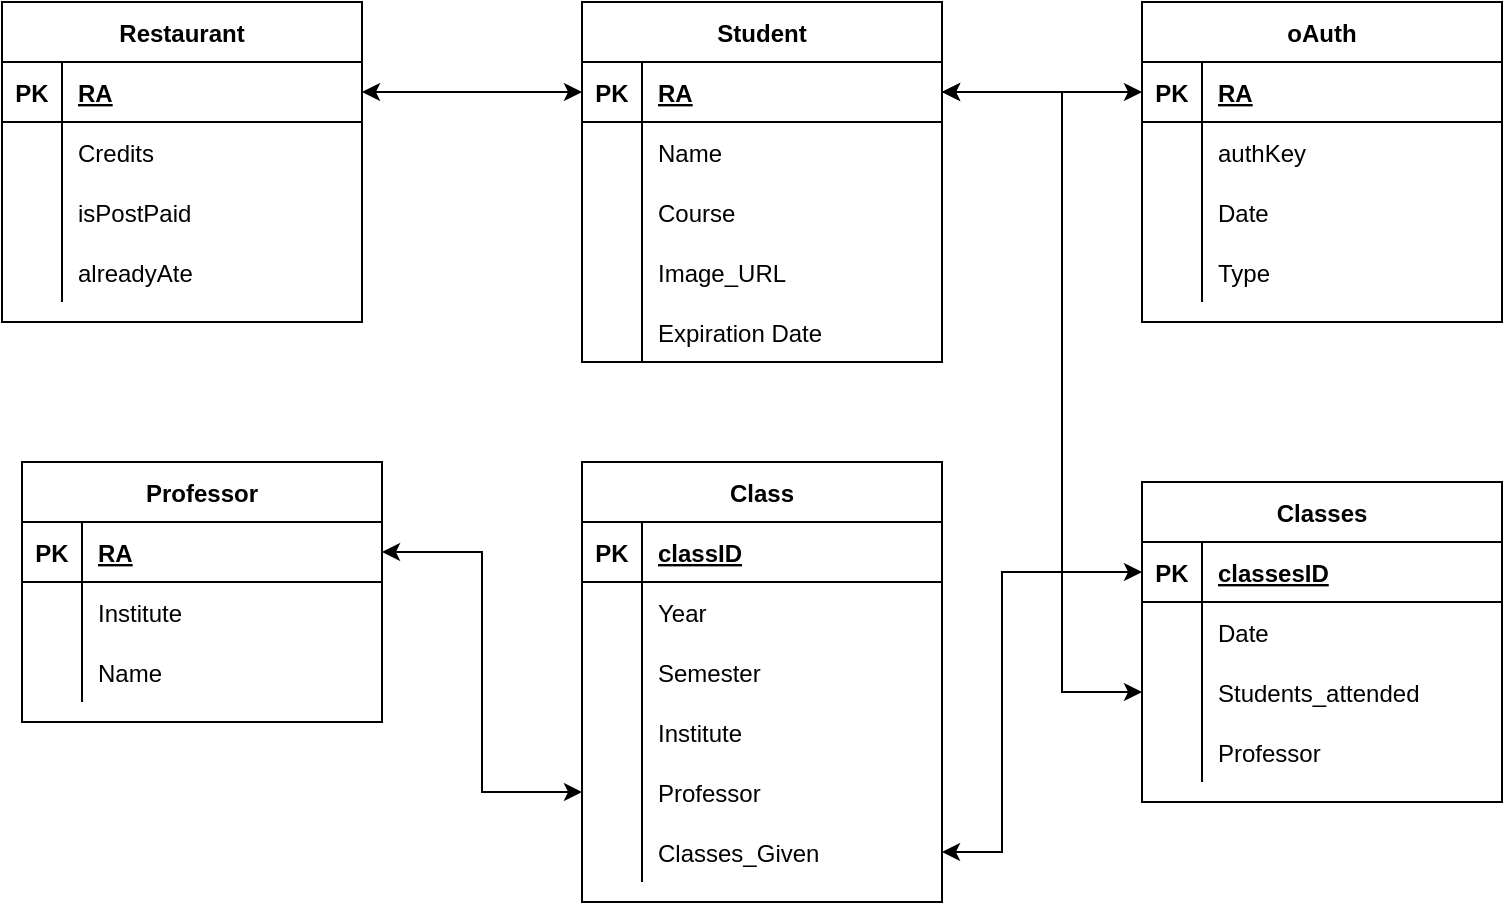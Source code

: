 <mxfile version="20.3.7" type="device"><diagram id="R2lEEEUBdFMjLlhIrx00" name="Page-1"><mxGraphModel dx="1422" dy="702" grid="1" gridSize="10" guides="1" tooltips="1" connect="1" arrows="1" fold="1" page="1" pageScale="1" pageWidth="850" pageHeight="1100" background="#ffffff" math="0" shadow="0" extFonts="Permanent Marker^https://fonts.googleapis.com/css?family=Permanent+Marker"><root><mxCell id="0"/><mxCell id="1" parent="0"/><mxCell id="dVLgnUYZjpzbFVdIyu8G-1" value="Student" style="shape=table;startSize=30;container=1;collapsible=1;childLayout=tableLayout;fixedRows=1;rowLines=0;fontStyle=1;align=center;resizeLast=1;" vertex="1" parent="1"><mxGeometry x="350" y="50" width="180" height="180" as="geometry"/></mxCell><mxCell id="dVLgnUYZjpzbFVdIyu8G-2" value="" style="shape=tableRow;horizontal=0;startSize=0;swimlaneHead=0;swimlaneBody=0;fillColor=none;collapsible=0;dropTarget=0;points=[[0,0.5],[1,0.5]];portConstraint=eastwest;top=0;left=0;right=0;bottom=1;" vertex="1" parent="dVLgnUYZjpzbFVdIyu8G-1"><mxGeometry y="30" width="180" height="30" as="geometry"/></mxCell><mxCell id="dVLgnUYZjpzbFVdIyu8G-3" value="PK" style="shape=partialRectangle;connectable=0;fillColor=none;top=0;left=0;bottom=0;right=0;fontStyle=1;overflow=hidden;" vertex="1" parent="dVLgnUYZjpzbFVdIyu8G-2"><mxGeometry width="30" height="30" as="geometry"><mxRectangle width="30" height="30" as="alternateBounds"/></mxGeometry></mxCell><mxCell id="dVLgnUYZjpzbFVdIyu8G-4" value="RA" style="shape=partialRectangle;connectable=0;fillColor=none;top=0;left=0;bottom=0;right=0;align=left;spacingLeft=6;fontStyle=5;overflow=hidden;" vertex="1" parent="dVLgnUYZjpzbFVdIyu8G-2"><mxGeometry x="30" width="150" height="30" as="geometry"><mxRectangle width="150" height="30" as="alternateBounds"/></mxGeometry></mxCell><mxCell id="dVLgnUYZjpzbFVdIyu8G-5" value="" style="shape=tableRow;horizontal=0;startSize=0;swimlaneHead=0;swimlaneBody=0;fillColor=none;collapsible=0;dropTarget=0;points=[[0,0.5],[1,0.5]];portConstraint=eastwest;top=0;left=0;right=0;bottom=0;" vertex="1" parent="dVLgnUYZjpzbFVdIyu8G-1"><mxGeometry y="60" width="180" height="30" as="geometry"/></mxCell><mxCell id="dVLgnUYZjpzbFVdIyu8G-6" value="" style="shape=partialRectangle;connectable=0;fillColor=none;top=0;left=0;bottom=0;right=0;editable=1;overflow=hidden;" vertex="1" parent="dVLgnUYZjpzbFVdIyu8G-5"><mxGeometry width="30" height="30" as="geometry"><mxRectangle width="30" height="30" as="alternateBounds"/></mxGeometry></mxCell><mxCell id="dVLgnUYZjpzbFVdIyu8G-7" value="Name" style="shape=partialRectangle;connectable=0;fillColor=none;top=0;left=0;bottom=0;right=0;align=left;spacingLeft=6;overflow=hidden;" vertex="1" parent="dVLgnUYZjpzbFVdIyu8G-5"><mxGeometry x="30" width="150" height="30" as="geometry"><mxRectangle width="150" height="30" as="alternateBounds"/></mxGeometry></mxCell><mxCell id="dVLgnUYZjpzbFVdIyu8G-8" value="" style="shape=tableRow;horizontal=0;startSize=0;swimlaneHead=0;swimlaneBody=0;fillColor=none;collapsible=0;dropTarget=0;points=[[0,0.5],[1,0.5]];portConstraint=eastwest;top=0;left=0;right=0;bottom=0;" vertex="1" parent="dVLgnUYZjpzbFVdIyu8G-1"><mxGeometry y="90" width="180" height="30" as="geometry"/></mxCell><mxCell id="dVLgnUYZjpzbFVdIyu8G-9" value="" style="shape=partialRectangle;connectable=0;fillColor=none;top=0;left=0;bottom=0;right=0;editable=1;overflow=hidden;" vertex="1" parent="dVLgnUYZjpzbFVdIyu8G-8"><mxGeometry width="30" height="30" as="geometry"><mxRectangle width="30" height="30" as="alternateBounds"/></mxGeometry></mxCell><mxCell id="dVLgnUYZjpzbFVdIyu8G-10" value="Course" style="shape=partialRectangle;connectable=0;fillColor=none;top=0;left=0;bottom=0;right=0;align=left;spacingLeft=6;overflow=hidden;" vertex="1" parent="dVLgnUYZjpzbFVdIyu8G-8"><mxGeometry x="30" width="150" height="30" as="geometry"><mxRectangle width="150" height="30" as="alternateBounds"/></mxGeometry></mxCell><mxCell id="dVLgnUYZjpzbFVdIyu8G-11" value="" style="shape=tableRow;horizontal=0;startSize=0;swimlaneHead=0;swimlaneBody=0;fillColor=none;collapsible=0;dropTarget=0;points=[[0,0.5],[1,0.5]];portConstraint=eastwest;top=0;left=0;right=0;bottom=0;" vertex="1" parent="dVLgnUYZjpzbFVdIyu8G-1"><mxGeometry y="120" width="180" height="30" as="geometry"/></mxCell><mxCell id="dVLgnUYZjpzbFVdIyu8G-12" value="" style="shape=partialRectangle;connectable=0;fillColor=none;top=0;left=0;bottom=0;right=0;editable=1;overflow=hidden;" vertex="1" parent="dVLgnUYZjpzbFVdIyu8G-11"><mxGeometry width="30" height="30" as="geometry"><mxRectangle width="30" height="30" as="alternateBounds"/></mxGeometry></mxCell><mxCell id="dVLgnUYZjpzbFVdIyu8G-13" value="Image_URL" style="shape=partialRectangle;connectable=0;fillColor=none;top=0;left=0;bottom=0;right=0;align=left;spacingLeft=6;overflow=hidden;" vertex="1" parent="dVLgnUYZjpzbFVdIyu8G-11"><mxGeometry x="30" width="150" height="30" as="geometry"><mxRectangle width="150" height="30" as="alternateBounds"/></mxGeometry></mxCell><mxCell id="dVLgnUYZjpzbFVdIyu8G-28" style="shape=tableRow;horizontal=0;startSize=0;swimlaneHead=0;swimlaneBody=0;fillColor=none;collapsible=0;dropTarget=0;points=[[0,0.5],[1,0.5]];portConstraint=eastwest;top=0;left=0;right=0;bottom=0;" vertex="1" parent="dVLgnUYZjpzbFVdIyu8G-1"><mxGeometry y="150" width="180" height="30" as="geometry"/></mxCell><mxCell id="dVLgnUYZjpzbFVdIyu8G-29" style="shape=partialRectangle;connectable=0;fillColor=none;top=0;left=0;bottom=0;right=0;editable=1;overflow=hidden;" vertex="1" parent="dVLgnUYZjpzbFVdIyu8G-28"><mxGeometry width="30" height="30" as="geometry"><mxRectangle width="30" height="30" as="alternateBounds"/></mxGeometry></mxCell><mxCell id="dVLgnUYZjpzbFVdIyu8G-30" value="Expiration Date" style="shape=partialRectangle;connectable=0;fillColor=none;top=0;left=0;bottom=0;right=0;align=left;spacingLeft=6;overflow=hidden;" vertex="1" parent="dVLgnUYZjpzbFVdIyu8G-28"><mxGeometry x="30" width="150" height="30" as="geometry"><mxRectangle width="150" height="30" as="alternateBounds"/></mxGeometry></mxCell><mxCell id="dVLgnUYZjpzbFVdIyu8G-14" value="oAuth" style="shape=table;startSize=30;container=1;collapsible=1;childLayout=tableLayout;fixedRows=1;rowLines=0;fontStyle=1;align=center;resizeLast=1;" vertex="1" parent="1"><mxGeometry x="630" y="50" width="180" height="160" as="geometry"/></mxCell><mxCell id="dVLgnUYZjpzbFVdIyu8G-15" value="" style="shape=tableRow;horizontal=0;startSize=0;swimlaneHead=0;swimlaneBody=0;fillColor=none;collapsible=0;dropTarget=0;points=[[0,0.5],[1,0.5]];portConstraint=eastwest;top=0;left=0;right=0;bottom=1;" vertex="1" parent="dVLgnUYZjpzbFVdIyu8G-14"><mxGeometry y="30" width="180" height="30" as="geometry"/></mxCell><mxCell id="dVLgnUYZjpzbFVdIyu8G-16" value="PK" style="shape=partialRectangle;connectable=0;fillColor=none;top=0;left=0;bottom=0;right=0;fontStyle=1;overflow=hidden;" vertex="1" parent="dVLgnUYZjpzbFVdIyu8G-15"><mxGeometry width="30" height="30" as="geometry"><mxRectangle width="30" height="30" as="alternateBounds"/></mxGeometry></mxCell><mxCell id="dVLgnUYZjpzbFVdIyu8G-17" value="RA" style="shape=partialRectangle;connectable=0;fillColor=none;top=0;left=0;bottom=0;right=0;align=left;spacingLeft=6;fontStyle=5;overflow=hidden;" vertex="1" parent="dVLgnUYZjpzbFVdIyu8G-15"><mxGeometry x="30" width="150" height="30" as="geometry"><mxRectangle width="150" height="30" as="alternateBounds"/></mxGeometry></mxCell><mxCell id="dVLgnUYZjpzbFVdIyu8G-18" value="" style="shape=tableRow;horizontal=0;startSize=0;swimlaneHead=0;swimlaneBody=0;fillColor=none;collapsible=0;dropTarget=0;points=[[0,0.5],[1,0.5]];portConstraint=eastwest;top=0;left=0;right=0;bottom=0;" vertex="1" parent="dVLgnUYZjpzbFVdIyu8G-14"><mxGeometry y="60" width="180" height="30" as="geometry"/></mxCell><mxCell id="dVLgnUYZjpzbFVdIyu8G-19" value="" style="shape=partialRectangle;connectable=0;fillColor=none;top=0;left=0;bottom=0;right=0;editable=1;overflow=hidden;" vertex="1" parent="dVLgnUYZjpzbFVdIyu8G-18"><mxGeometry width="30" height="30" as="geometry"><mxRectangle width="30" height="30" as="alternateBounds"/></mxGeometry></mxCell><mxCell id="dVLgnUYZjpzbFVdIyu8G-20" value="authKey" style="shape=partialRectangle;connectable=0;fillColor=none;top=0;left=0;bottom=0;right=0;align=left;spacingLeft=6;overflow=hidden;" vertex="1" parent="dVLgnUYZjpzbFVdIyu8G-18"><mxGeometry x="30" width="150" height="30" as="geometry"><mxRectangle width="150" height="30" as="alternateBounds"/></mxGeometry></mxCell><mxCell id="dVLgnUYZjpzbFVdIyu8G-21" value="" style="shape=tableRow;horizontal=0;startSize=0;swimlaneHead=0;swimlaneBody=0;fillColor=none;collapsible=0;dropTarget=0;points=[[0,0.5],[1,0.5]];portConstraint=eastwest;top=0;left=0;right=0;bottom=0;" vertex="1" parent="dVLgnUYZjpzbFVdIyu8G-14"><mxGeometry y="90" width="180" height="30" as="geometry"/></mxCell><mxCell id="dVLgnUYZjpzbFVdIyu8G-22" value="" style="shape=partialRectangle;connectable=0;fillColor=none;top=0;left=0;bottom=0;right=0;editable=1;overflow=hidden;" vertex="1" parent="dVLgnUYZjpzbFVdIyu8G-21"><mxGeometry width="30" height="30" as="geometry"><mxRectangle width="30" height="30" as="alternateBounds"/></mxGeometry></mxCell><mxCell id="dVLgnUYZjpzbFVdIyu8G-23" value="Date" style="shape=partialRectangle;connectable=0;fillColor=none;top=0;left=0;bottom=0;right=0;align=left;spacingLeft=6;overflow=hidden;" vertex="1" parent="dVLgnUYZjpzbFVdIyu8G-21"><mxGeometry x="30" width="150" height="30" as="geometry"><mxRectangle width="150" height="30" as="alternateBounds"/></mxGeometry></mxCell><mxCell id="dVLgnUYZjpzbFVdIyu8G-24" value="" style="shape=tableRow;horizontal=0;startSize=0;swimlaneHead=0;swimlaneBody=0;fillColor=none;collapsible=0;dropTarget=0;points=[[0,0.5],[1,0.5]];portConstraint=eastwest;top=0;left=0;right=0;bottom=0;" vertex="1" parent="dVLgnUYZjpzbFVdIyu8G-14"><mxGeometry y="120" width="180" height="30" as="geometry"/></mxCell><mxCell id="dVLgnUYZjpzbFVdIyu8G-25" value="" style="shape=partialRectangle;connectable=0;fillColor=none;top=0;left=0;bottom=0;right=0;editable=1;overflow=hidden;" vertex="1" parent="dVLgnUYZjpzbFVdIyu8G-24"><mxGeometry width="30" height="30" as="geometry"><mxRectangle width="30" height="30" as="alternateBounds"/></mxGeometry></mxCell><mxCell id="dVLgnUYZjpzbFVdIyu8G-26" value="Type" style="shape=partialRectangle;connectable=0;fillColor=none;top=0;left=0;bottom=0;right=0;align=left;spacingLeft=6;overflow=hidden;" vertex="1" parent="dVLgnUYZjpzbFVdIyu8G-24"><mxGeometry x="30" width="150" height="30" as="geometry"><mxRectangle width="150" height="30" as="alternateBounds"/></mxGeometry></mxCell><mxCell id="dVLgnUYZjpzbFVdIyu8G-31" value="Professor" style="shape=table;startSize=30;container=1;collapsible=1;childLayout=tableLayout;fixedRows=1;rowLines=0;fontStyle=1;align=center;resizeLast=1;sketch=0;" vertex="1" parent="1"><mxGeometry x="70" y="280" width="180" height="130" as="geometry"/></mxCell><mxCell id="dVLgnUYZjpzbFVdIyu8G-32" value="" style="shape=tableRow;horizontal=0;startSize=0;swimlaneHead=0;swimlaneBody=0;fillColor=none;collapsible=0;dropTarget=0;points=[[0,0.5],[1,0.5]];portConstraint=eastwest;top=0;left=0;right=0;bottom=1;sketch=0;" vertex="1" parent="dVLgnUYZjpzbFVdIyu8G-31"><mxGeometry y="30" width="180" height="30" as="geometry"/></mxCell><mxCell id="dVLgnUYZjpzbFVdIyu8G-33" value="PK" style="shape=partialRectangle;connectable=0;fillColor=none;top=0;left=0;bottom=0;right=0;fontStyle=1;overflow=hidden;sketch=0;" vertex="1" parent="dVLgnUYZjpzbFVdIyu8G-32"><mxGeometry width="30" height="30" as="geometry"><mxRectangle width="30" height="30" as="alternateBounds"/></mxGeometry></mxCell><mxCell id="dVLgnUYZjpzbFVdIyu8G-34" value="RA" style="shape=partialRectangle;connectable=0;fillColor=none;top=0;left=0;bottom=0;right=0;align=left;spacingLeft=6;fontStyle=5;overflow=hidden;sketch=0;" vertex="1" parent="dVLgnUYZjpzbFVdIyu8G-32"><mxGeometry x="30" width="150" height="30" as="geometry"><mxRectangle width="150" height="30" as="alternateBounds"/></mxGeometry></mxCell><mxCell id="dVLgnUYZjpzbFVdIyu8G-35" value="" style="shape=tableRow;horizontal=0;startSize=0;swimlaneHead=0;swimlaneBody=0;fillColor=none;collapsible=0;dropTarget=0;points=[[0,0.5],[1,0.5]];portConstraint=eastwest;top=0;left=0;right=0;bottom=0;sketch=0;" vertex="1" parent="dVLgnUYZjpzbFVdIyu8G-31"><mxGeometry y="60" width="180" height="30" as="geometry"/></mxCell><mxCell id="dVLgnUYZjpzbFVdIyu8G-36" value="" style="shape=partialRectangle;connectable=0;fillColor=none;top=0;left=0;bottom=0;right=0;editable=1;overflow=hidden;sketch=0;" vertex="1" parent="dVLgnUYZjpzbFVdIyu8G-35"><mxGeometry width="30" height="30" as="geometry"><mxRectangle width="30" height="30" as="alternateBounds"/></mxGeometry></mxCell><mxCell id="dVLgnUYZjpzbFVdIyu8G-37" value="Institute" style="shape=partialRectangle;connectable=0;fillColor=none;top=0;left=0;bottom=0;right=0;align=left;spacingLeft=6;overflow=hidden;sketch=0;" vertex="1" parent="dVLgnUYZjpzbFVdIyu8G-35"><mxGeometry x="30" width="150" height="30" as="geometry"><mxRectangle width="150" height="30" as="alternateBounds"/></mxGeometry></mxCell><mxCell id="dVLgnUYZjpzbFVdIyu8G-38" value="" style="shape=tableRow;horizontal=0;startSize=0;swimlaneHead=0;swimlaneBody=0;fillColor=none;collapsible=0;dropTarget=0;points=[[0,0.5],[1,0.5]];portConstraint=eastwest;top=0;left=0;right=0;bottom=0;sketch=0;" vertex="1" parent="dVLgnUYZjpzbFVdIyu8G-31"><mxGeometry y="90" width="180" height="30" as="geometry"/></mxCell><mxCell id="dVLgnUYZjpzbFVdIyu8G-39" value="" style="shape=partialRectangle;connectable=0;fillColor=none;top=0;left=0;bottom=0;right=0;editable=1;overflow=hidden;sketch=0;" vertex="1" parent="dVLgnUYZjpzbFVdIyu8G-38"><mxGeometry width="30" height="30" as="geometry"><mxRectangle width="30" height="30" as="alternateBounds"/></mxGeometry></mxCell><mxCell id="dVLgnUYZjpzbFVdIyu8G-40" value="Name" style="shape=partialRectangle;connectable=0;fillColor=none;top=0;left=0;bottom=0;right=0;align=left;spacingLeft=6;overflow=hidden;sketch=0;" vertex="1" parent="dVLgnUYZjpzbFVdIyu8G-38"><mxGeometry x="30" width="150" height="30" as="geometry"><mxRectangle width="150" height="30" as="alternateBounds"/></mxGeometry></mxCell><mxCell id="dVLgnUYZjpzbFVdIyu8G-44" value="Class" style="shape=table;startSize=30;container=1;collapsible=1;childLayout=tableLayout;fixedRows=1;rowLines=0;fontStyle=1;align=center;resizeLast=1;sketch=0;" vertex="1" parent="1"><mxGeometry x="350" y="280" width="180" height="220" as="geometry"/></mxCell><mxCell id="dVLgnUYZjpzbFVdIyu8G-45" value="" style="shape=tableRow;horizontal=0;startSize=0;swimlaneHead=0;swimlaneBody=0;fillColor=none;collapsible=0;dropTarget=0;points=[[0,0.5],[1,0.5]];portConstraint=eastwest;top=0;left=0;right=0;bottom=1;sketch=0;" vertex="1" parent="dVLgnUYZjpzbFVdIyu8G-44"><mxGeometry y="30" width="180" height="30" as="geometry"/></mxCell><mxCell id="dVLgnUYZjpzbFVdIyu8G-46" value="PK" style="shape=partialRectangle;connectable=0;fillColor=none;top=0;left=0;bottom=0;right=0;fontStyle=1;overflow=hidden;sketch=0;" vertex="1" parent="dVLgnUYZjpzbFVdIyu8G-45"><mxGeometry width="30" height="30" as="geometry"><mxRectangle width="30" height="30" as="alternateBounds"/></mxGeometry></mxCell><mxCell id="dVLgnUYZjpzbFVdIyu8G-47" value="classID" style="shape=partialRectangle;connectable=0;fillColor=none;top=0;left=0;bottom=0;right=0;align=left;spacingLeft=6;fontStyle=5;overflow=hidden;sketch=0;" vertex="1" parent="dVLgnUYZjpzbFVdIyu8G-45"><mxGeometry x="30" width="150" height="30" as="geometry"><mxRectangle width="150" height="30" as="alternateBounds"/></mxGeometry></mxCell><mxCell id="dVLgnUYZjpzbFVdIyu8G-48" value="" style="shape=tableRow;horizontal=0;startSize=0;swimlaneHead=0;swimlaneBody=0;fillColor=none;collapsible=0;dropTarget=0;points=[[0,0.5],[1,0.5]];portConstraint=eastwest;top=0;left=0;right=0;bottom=0;sketch=0;" vertex="1" parent="dVLgnUYZjpzbFVdIyu8G-44"><mxGeometry y="60" width="180" height="30" as="geometry"/></mxCell><mxCell id="dVLgnUYZjpzbFVdIyu8G-49" value="" style="shape=partialRectangle;connectable=0;fillColor=none;top=0;left=0;bottom=0;right=0;editable=1;overflow=hidden;sketch=0;" vertex="1" parent="dVLgnUYZjpzbFVdIyu8G-48"><mxGeometry width="30" height="30" as="geometry"><mxRectangle width="30" height="30" as="alternateBounds"/></mxGeometry></mxCell><mxCell id="dVLgnUYZjpzbFVdIyu8G-50" value="Year" style="shape=partialRectangle;connectable=0;fillColor=none;top=0;left=0;bottom=0;right=0;align=left;spacingLeft=6;overflow=hidden;sketch=0;" vertex="1" parent="dVLgnUYZjpzbFVdIyu8G-48"><mxGeometry x="30" width="150" height="30" as="geometry"><mxRectangle width="150" height="30" as="alternateBounds"/></mxGeometry></mxCell><mxCell id="dVLgnUYZjpzbFVdIyu8G-51" value="" style="shape=tableRow;horizontal=0;startSize=0;swimlaneHead=0;swimlaneBody=0;fillColor=none;collapsible=0;dropTarget=0;points=[[0,0.5],[1,0.5]];portConstraint=eastwest;top=0;left=0;right=0;bottom=0;sketch=0;" vertex="1" parent="dVLgnUYZjpzbFVdIyu8G-44"><mxGeometry y="90" width="180" height="30" as="geometry"/></mxCell><mxCell id="dVLgnUYZjpzbFVdIyu8G-52" value="" style="shape=partialRectangle;connectable=0;fillColor=none;top=0;left=0;bottom=0;right=0;editable=1;overflow=hidden;sketch=0;" vertex="1" parent="dVLgnUYZjpzbFVdIyu8G-51"><mxGeometry width="30" height="30" as="geometry"><mxRectangle width="30" height="30" as="alternateBounds"/></mxGeometry></mxCell><mxCell id="dVLgnUYZjpzbFVdIyu8G-53" value="Semester" style="shape=partialRectangle;connectable=0;fillColor=none;top=0;left=0;bottom=0;right=0;align=left;spacingLeft=6;overflow=hidden;sketch=0;" vertex="1" parent="dVLgnUYZjpzbFVdIyu8G-51"><mxGeometry x="30" width="150" height="30" as="geometry"><mxRectangle width="150" height="30" as="alternateBounds"/></mxGeometry></mxCell><mxCell id="dVLgnUYZjpzbFVdIyu8G-54" value="" style="shape=tableRow;horizontal=0;startSize=0;swimlaneHead=0;swimlaneBody=0;fillColor=none;collapsible=0;dropTarget=0;points=[[0,0.5],[1,0.5]];portConstraint=eastwest;top=0;left=0;right=0;bottom=0;sketch=0;" vertex="1" parent="dVLgnUYZjpzbFVdIyu8G-44"><mxGeometry y="120" width="180" height="30" as="geometry"/></mxCell><mxCell id="dVLgnUYZjpzbFVdIyu8G-55" value="" style="shape=partialRectangle;connectable=0;fillColor=none;top=0;left=0;bottom=0;right=0;editable=1;overflow=hidden;sketch=0;" vertex="1" parent="dVLgnUYZjpzbFVdIyu8G-54"><mxGeometry width="30" height="30" as="geometry"><mxRectangle width="30" height="30" as="alternateBounds"/></mxGeometry></mxCell><mxCell id="dVLgnUYZjpzbFVdIyu8G-56" value="Institute" style="shape=partialRectangle;connectable=0;fillColor=none;top=0;left=0;bottom=0;right=0;align=left;spacingLeft=6;overflow=hidden;sketch=0;" vertex="1" parent="dVLgnUYZjpzbFVdIyu8G-54"><mxGeometry x="30" width="150" height="30" as="geometry"><mxRectangle width="150" height="30" as="alternateBounds"/></mxGeometry></mxCell><mxCell id="dVLgnUYZjpzbFVdIyu8G-57" style="shape=tableRow;horizontal=0;startSize=0;swimlaneHead=0;swimlaneBody=0;fillColor=none;collapsible=0;dropTarget=0;points=[[0,0.5],[1,0.5]];portConstraint=eastwest;top=0;left=0;right=0;bottom=0;sketch=0;" vertex="1" parent="dVLgnUYZjpzbFVdIyu8G-44"><mxGeometry y="150" width="180" height="30" as="geometry"/></mxCell><mxCell id="dVLgnUYZjpzbFVdIyu8G-58" style="shape=partialRectangle;connectable=0;fillColor=none;top=0;left=0;bottom=0;right=0;editable=1;overflow=hidden;sketch=0;" vertex="1" parent="dVLgnUYZjpzbFVdIyu8G-57"><mxGeometry width="30" height="30" as="geometry"><mxRectangle width="30" height="30" as="alternateBounds"/></mxGeometry></mxCell><mxCell id="dVLgnUYZjpzbFVdIyu8G-59" value="Professor" style="shape=partialRectangle;connectable=0;fillColor=none;top=0;left=0;bottom=0;right=0;align=left;spacingLeft=6;overflow=hidden;sketch=0;" vertex="1" parent="dVLgnUYZjpzbFVdIyu8G-57"><mxGeometry x="30" width="150" height="30" as="geometry"><mxRectangle width="150" height="30" as="alternateBounds"/></mxGeometry></mxCell><mxCell id="dVLgnUYZjpzbFVdIyu8G-60" style="shape=tableRow;horizontal=0;startSize=0;swimlaneHead=0;swimlaneBody=0;fillColor=none;collapsible=0;dropTarget=0;points=[[0,0.5],[1,0.5]];portConstraint=eastwest;top=0;left=0;right=0;bottom=0;sketch=0;" vertex="1" parent="dVLgnUYZjpzbFVdIyu8G-44"><mxGeometry y="180" width="180" height="30" as="geometry"/></mxCell><mxCell id="dVLgnUYZjpzbFVdIyu8G-61" style="shape=partialRectangle;connectable=0;fillColor=none;top=0;left=0;bottom=0;right=0;editable=1;overflow=hidden;sketch=0;" vertex="1" parent="dVLgnUYZjpzbFVdIyu8G-60"><mxGeometry width="30" height="30" as="geometry"><mxRectangle width="30" height="30" as="alternateBounds"/></mxGeometry></mxCell><mxCell id="dVLgnUYZjpzbFVdIyu8G-62" value="Classes_Given" style="shape=partialRectangle;connectable=0;fillColor=none;top=0;left=0;bottom=0;right=0;align=left;spacingLeft=6;overflow=hidden;sketch=0;" vertex="1" parent="dVLgnUYZjpzbFVdIyu8G-60"><mxGeometry x="30" width="150" height="30" as="geometry"><mxRectangle width="150" height="30" as="alternateBounds"/></mxGeometry></mxCell><mxCell id="dVLgnUYZjpzbFVdIyu8G-63" value="Classes" style="shape=table;startSize=30;container=1;collapsible=1;childLayout=tableLayout;fixedRows=1;rowLines=0;fontStyle=1;align=center;resizeLast=1;sketch=0;" vertex="1" parent="1"><mxGeometry x="630" y="290" width="180" height="160" as="geometry"/></mxCell><mxCell id="dVLgnUYZjpzbFVdIyu8G-64" value="" style="shape=tableRow;horizontal=0;startSize=0;swimlaneHead=0;swimlaneBody=0;fillColor=none;collapsible=0;dropTarget=0;points=[[0,0.5],[1,0.5]];portConstraint=eastwest;top=0;left=0;right=0;bottom=1;sketch=0;" vertex="1" parent="dVLgnUYZjpzbFVdIyu8G-63"><mxGeometry y="30" width="180" height="30" as="geometry"/></mxCell><mxCell id="dVLgnUYZjpzbFVdIyu8G-65" value="PK" style="shape=partialRectangle;connectable=0;fillColor=none;top=0;left=0;bottom=0;right=0;fontStyle=1;overflow=hidden;sketch=0;" vertex="1" parent="dVLgnUYZjpzbFVdIyu8G-64"><mxGeometry width="30" height="30" as="geometry"><mxRectangle width="30" height="30" as="alternateBounds"/></mxGeometry></mxCell><mxCell id="dVLgnUYZjpzbFVdIyu8G-66" value="classesID" style="shape=partialRectangle;connectable=0;fillColor=none;top=0;left=0;bottom=0;right=0;align=left;spacingLeft=6;fontStyle=5;overflow=hidden;sketch=0;" vertex="1" parent="dVLgnUYZjpzbFVdIyu8G-64"><mxGeometry x="30" width="150" height="30" as="geometry"><mxRectangle width="150" height="30" as="alternateBounds"/></mxGeometry></mxCell><mxCell id="dVLgnUYZjpzbFVdIyu8G-67" value="" style="shape=tableRow;horizontal=0;startSize=0;swimlaneHead=0;swimlaneBody=0;fillColor=none;collapsible=0;dropTarget=0;points=[[0,0.5],[1,0.5]];portConstraint=eastwest;top=0;left=0;right=0;bottom=0;sketch=0;" vertex="1" parent="dVLgnUYZjpzbFVdIyu8G-63"><mxGeometry y="60" width="180" height="30" as="geometry"/></mxCell><mxCell id="dVLgnUYZjpzbFVdIyu8G-68" value="" style="shape=partialRectangle;connectable=0;fillColor=none;top=0;left=0;bottom=0;right=0;editable=1;overflow=hidden;sketch=0;" vertex="1" parent="dVLgnUYZjpzbFVdIyu8G-67"><mxGeometry width="30" height="30" as="geometry"><mxRectangle width="30" height="30" as="alternateBounds"/></mxGeometry></mxCell><mxCell id="dVLgnUYZjpzbFVdIyu8G-69" value="Date" style="shape=partialRectangle;connectable=0;fillColor=none;top=0;left=0;bottom=0;right=0;align=left;spacingLeft=6;overflow=hidden;sketch=0;" vertex="1" parent="dVLgnUYZjpzbFVdIyu8G-67"><mxGeometry x="30" width="150" height="30" as="geometry"><mxRectangle width="150" height="30" as="alternateBounds"/></mxGeometry></mxCell><mxCell id="dVLgnUYZjpzbFVdIyu8G-70" value="" style="shape=tableRow;horizontal=0;startSize=0;swimlaneHead=0;swimlaneBody=0;fillColor=none;collapsible=0;dropTarget=0;points=[[0,0.5],[1,0.5]];portConstraint=eastwest;top=0;left=0;right=0;bottom=0;sketch=0;" vertex="1" parent="dVLgnUYZjpzbFVdIyu8G-63"><mxGeometry y="90" width="180" height="30" as="geometry"/></mxCell><mxCell id="dVLgnUYZjpzbFVdIyu8G-71" value="" style="shape=partialRectangle;connectable=0;fillColor=none;top=0;left=0;bottom=0;right=0;editable=1;overflow=hidden;sketch=0;" vertex="1" parent="dVLgnUYZjpzbFVdIyu8G-70"><mxGeometry width="30" height="30" as="geometry"><mxRectangle width="30" height="30" as="alternateBounds"/></mxGeometry></mxCell><mxCell id="dVLgnUYZjpzbFVdIyu8G-72" value="Students_attended" style="shape=partialRectangle;connectable=0;fillColor=none;top=0;left=0;bottom=0;right=0;align=left;spacingLeft=6;overflow=hidden;sketch=0;" vertex="1" parent="dVLgnUYZjpzbFVdIyu8G-70"><mxGeometry x="30" width="150" height="30" as="geometry"><mxRectangle width="150" height="30" as="alternateBounds"/></mxGeometry></mxCell><mxCell id="dVLgnUYZjpzbFVdIyu8G-73" value="" style="shape=tableRow;horizontal=0;startSize=0;swimlaneHead=0;swimlaneBody=0;fillColor=none;collapsible=0;dropTarget=0;points=[[0,0.5],[1,0.5]];portConstraint=eastwest;top=0;left=0;right=0;bottom=0;sketch=0;" vertex="1" parent="dVLgnUYZjpzbFVdIyu8G-63"><mxGeometry y="120" width="180" height="30" as="geometry"/></mxCell><mxCell id="dVLgnUYZjpzbFVdIyu8G-74" value="" style="shape=partialRectangle;connectable=0;fillColor=none;top=0;left=0;bottom=0;right=0;editable=1;overflow=hidden;sketch=0;" vertex="1" parent="dVLgnUYZjpzbFVdIyu8G-73"><mxGeometry width="30" height="30" as="geometry"><mxRectangle width="30" height="30" as="alternateBounds"/></mxGeometry></mxCell><mxCell id="dVLgnUYZjpzbFVdIyu8G-75" value="Professor" style="shape=partialRectangle;connectable=0;fillColor=none;top=0;left=0;bottom=0;right=0;align=left;spacingLeft=6;overflow=hidden;sketch=0;" vertex="1" parent="dVLgnUYZjpzbFVdIyu8G-73"><mxGeometry x="30" width="150" height="30" as="geometry"><mxRectangle width="150" height="30" as="alternateBounds"/></mxGeometry></mxCell><mxCell id="dVLgnUYZjpzbFVdIyu8G-76" style="edgeStyle=orthogonalEdgeStyle;rounded=0;orthogonalLoop=1;jettySize=auto;html=1;exitX=0;exitY=0.5;exitDx=0;exitDy=0;entryX=1;entryY=0.5;entryDx=0;entryDy=0;endArrow=classic;endFill=1;startArrow=classic;startFill=1;" edge="1" parent="1" source="dVLgnUYZjpzbFVdIyu8G-57" target="dVLgnUYZjpzbFVdIyu8G-32"><mxGeometry relative="1" as="geometry"/></mxCell><mxCell id="dVLgnUYZjpzbFVdIyu8G-77" style="edgeStyle=orthogonalEdgeStyle;rounded=0;orthogonalLoop=1;jettySize=auto;html=1;exitX=1;exitY=0.5;exitDx=0;exitDy=0;entryX=0;entryY=0.5;entryDx=0;entryDy=0;endArrow=classic;endFill=1;startArrow=classic;startFill=1;" edge="1" parent="1" source="dVLgnUYZjpzbFVdIyu8G-60" target="dVLgnUYZjpzbFVdIyu8G-64"><mxGeometry relative="1" as="geometry"><Array as="points"><mxPoint x="560" y="475"/><mxPoint x="560" y="335"/></Array></mxGeometry></mxCell><mxCell id="dVLgnUYZjpzbFVdIyu8G-78" style="edgeStyle=orthogonalEdgeStyle;rounded=0;orthogonalLoop=1;jettySize=auto;html=1;exitX=0;exitY=0.5;exitDx=0;exitDy=0;entryX=1;entryY=0.5;entryDx=0;entryDy=0;endArrow=classic;endFill=1;startArrow=classic;startFill=1;" edge="1" parent="1" source="dVLgnUYZjpzbFVdIyu8G-70" target="dVLgnUYZjpzbFVdIyu8G-2"><mxGeometry relative="1" as="geometry"><Array as="points"><mxPoint x="590" y="395"/><mxPoint x="590" y="95"/></Array></mxGeometry></mxCell><mxCell id="dVLgnUYZjpzbFVdIyu8G-79" style="edgeStyle=orthogonalEdgeStyle;rounded=0;orthogonalLoop=1;jettySize=auto;html=1;exitX=0;exitY=0.5;exitDx=0;exitDy=0;endArrow=classic;endFill=1;startArrow=classic;startFill=1;" edge="1" parent="1" source="dVLgnUYZjpzbFVdIyu8G-15" target="dVLgnUYZjpzbFVdIyu8G-2"><mxGeometry relative="1" as="geometry"/></mxCell><mxCell id="dVLgnUYZjpzbFVdIyu8G-80" value="Restaurant" style="shape=table;startSize=30;container=1;collapsible=1;childLayout=tableLayout;fixedRows=1;rowLines=0;fontStyle=1;align=center;resizeLast=1;sketch=0;" vertex="1" parent="1"><mxGeometry x="60" y="50" width="180" height="160" as="geometry"/></mxCell><mxCell id="dVLgnUYZjpzbFVdIyu8G-81" value="" style="shape=tableRow;horizontal=0;startSize=0;swimlaneHead=0;swimlaneBody=0;fillColor=none;collapsible=0;dropTarget=0;points=[[0,0.5],[1,0.5]];portConstraint=eastwest;top=0;left=0;right=0;bottom=1;sketch=0;" vertex="1" parent="dVLgnUYZjpzbFVdIyu8G-80"><mxGeometry y="30" width="180" height="30" as="geometry"/></mxCell><mxCell id="dVLgnUYZjpzbFVdIyu8G-82" value="PK" style="shape=partialRectangle;connectable=0;fillColor=none;top=0;left=0;bottom=0;right=0;fontStyle=1;overflow=hidden;sketch=0;" vertex="1" parent="dVLgnUYZjpzbFVdIyu8G-81"><mxGeometry width="30" height="30" as="geometry"><mxRectangle width="30" height="30" as="alternateBounds"/></mxGeometry></mxCell><mxCell id="dVLgnUYZjpzbFVdIyu8G-83" value="RA" style="shape=partialRectangle;connectable=0;fillColor=none;top=0;left=0;bottom=0;right=0;align=left;spacingLeft=6;fontStyle=5;overflow=hidden;sketch=0;" vertex="1" parent="dVLgnUYZjpzbFVdIyu8G-81"><mxGeometry x="30" width="150" height="30" as="geometry"><mxRectangle width="150" height="30" as="alternateBounds"/></mxGeometry></mxCell><mxCell id="dVLgnUYZjpzbFVdIyu8G-84" value="" style="shape=tableRow;horizontal=0;startSize=0;swimlaneHead=0;swimlaneBody=0;fillColor=none;collapsible=0;dropTarget=0;points=[[0,0.5],[1,0.5]];portConstraint=eastwest;top=0;left=0;right=0;bottom=0;sketch=0;" vertex="1" parent="dVLgnUYZjpzbFVdIyu8G-80"><mxGeometry y="60" width="180" height="30" as="geometry"/></mxCell><mxCell id="dVLgnUYZjpzbFVdIyu8G-85" value="" style="shape=partialRectangle;connectable=0;fillColor=none;top=0;left=0;bottom=0;right=0;editable=1;overflow=hidden;sketch=0;" vertex="1" parent="dVLgnUYZjpzbFVdIyu8G-84"><mxGeometry width="30" height="30" as="geometry"><mxRectangle width="30" height="30" as="alternateBounds"/></mxGeometry></mxCell><mxCell id="dVLgnUYZjpzbFVdIyu8G-86" value="Credits" style="shape=partialRectangle;connectable=0;fillColor=none;top=0;left=0;bottom=0;right=0;align=left;spacingLeft=6;overflow=hidden;sketch=0;" vertex="1" parent="dVLgnUYZjpzbFVdIyu8G-84"><mxGeometry x="30" width="150" height="30" as="geometry"><mxRectangle width="150" height="30" as="alternateBounds"/></mxGeometry></mxCell><mxCell id="dVLgnUYZjpzbFVdIyu8G-87" value="" style="shape=tableRow;horizontal=0;startSize=0;swimlaneHead=0;swimlaneBody=0;fillColor=none;collapsible=0;dropTarget=0;points=[[0,0.5],[1,0.5]];portConstraint=eastwest;top=0;left=0;right=0;bottom=0;sketch=0;" vertex="1" parent="dVLgnUYZjpzbFVdIyu8G-80"><mxGeometry y="90" width="180" height="30" as="geometry"/></mxCell><mxCell id="dVLgnUYZjpzbFVdIyu8G-88" value="" style="shape=partialRectangle;connectable=0;fillColor=none;top=0;left=0;bottom=0;right=0;editable=1;overflow=hidden;sketch=0;" vertex="1" parent="dVLgnUYZjpzbFVdIyu8G-87"><mxGeometry width="30" height="30" as="geometry"><mxRectangle width="30" height="30" as="alternateBounds"/></mxGeometry></mxCell><mxCell id="dVLgnUYZjpzbFVdIyu8G-89" value="isPostPaid" style="shape=partialRectangle;connectable=0;fillColor=none;top=0;left=0;bottom=0;right=0;align=left;spacingLeft=6;overflow=hidden;sketch=0;" vertex="1" parent="dVLgnUYZjpzbFVdIyu8G-87"><mxGeometry x="30" width="150" height="30" as="geometry"><mxRectangle width="150" height="30" as="alternateBounds"/></mxGeometry></mxCell><mxCell id="dVLgnUYZjpzbFVdIyu8G-90" value="" style="shape=tableRow;horizontal=0;startSize=0;swimlaneHead=0;swimlaneBody=0;fillColor=none;collapsible=0;dropTarget=0;points=[[0,0.5],[1,0.5]];portConstraint=eastwest;top=0;left=0;right=0;bottom=0;sketch=0;" vertex="1" parent="dVLgnUYZjpzbFVdIyu8G-80"><mxGeometry y="120" width="180" height="30" as="geometry"/></mxCell><mxCell id="dVLgnUYZjpzbFVdIyu8G-91" value="" style="shape=partialRectangle;connectable=0;fillColor=none;top=0;left=0;bottom=0;right=0;editable=1;overflow=hidden;sketch=0;" vertex="1" parent="dVLgnUYZjpzbFVdIyu8G-90"><mxGeometry width="30" height="30" as="geometry"><mxRectangle width="30" height="30" as="alternateBounds"/></mxGeometry></mxCell><mxCell id="dVLgnUYZjpzbFVdIyu8G-92" value="alreadyAte" style="shape=partialRectangle;connectable=0;fillColor=none;top=0;left=0;bottom=0;right=0;align=left;spacingLeft=6;overflow=hidden;sketch=0;" vertex="1" parent="dVLgnUYZjpzbFVdIyu8G-90"><mxGeometry x="30" width="150" height="30" as="geometry"><mxRectangle width="150" height="30" as="alternateBounds"/></mxGeometry></mxCell><mxCell id="dVLgnUYZjpzbFVdIyu8G-93" style="edgeStyle=orthogonalEdgeStyle;rounded=0;orthogonalLoop=1;jettySize=auto;html=1;exitX=1;exitY=0.5;exitDx=0;exitDy=0;entryX=0;entryY=0.5;entryDx=0;entryDy=0;startArrow=classic;startFill=1;endArrow=classic;endFill=1;" edge="1" parent="1" source="dVLgnUYZjpzbFVdIyu8G-81" target="dVLgnUYZjpzbFVdIyu8G-2"><mxGeometry relative="1" as="geometry"/></mxCell></root></mxGraphModel></diagram></mxfile>